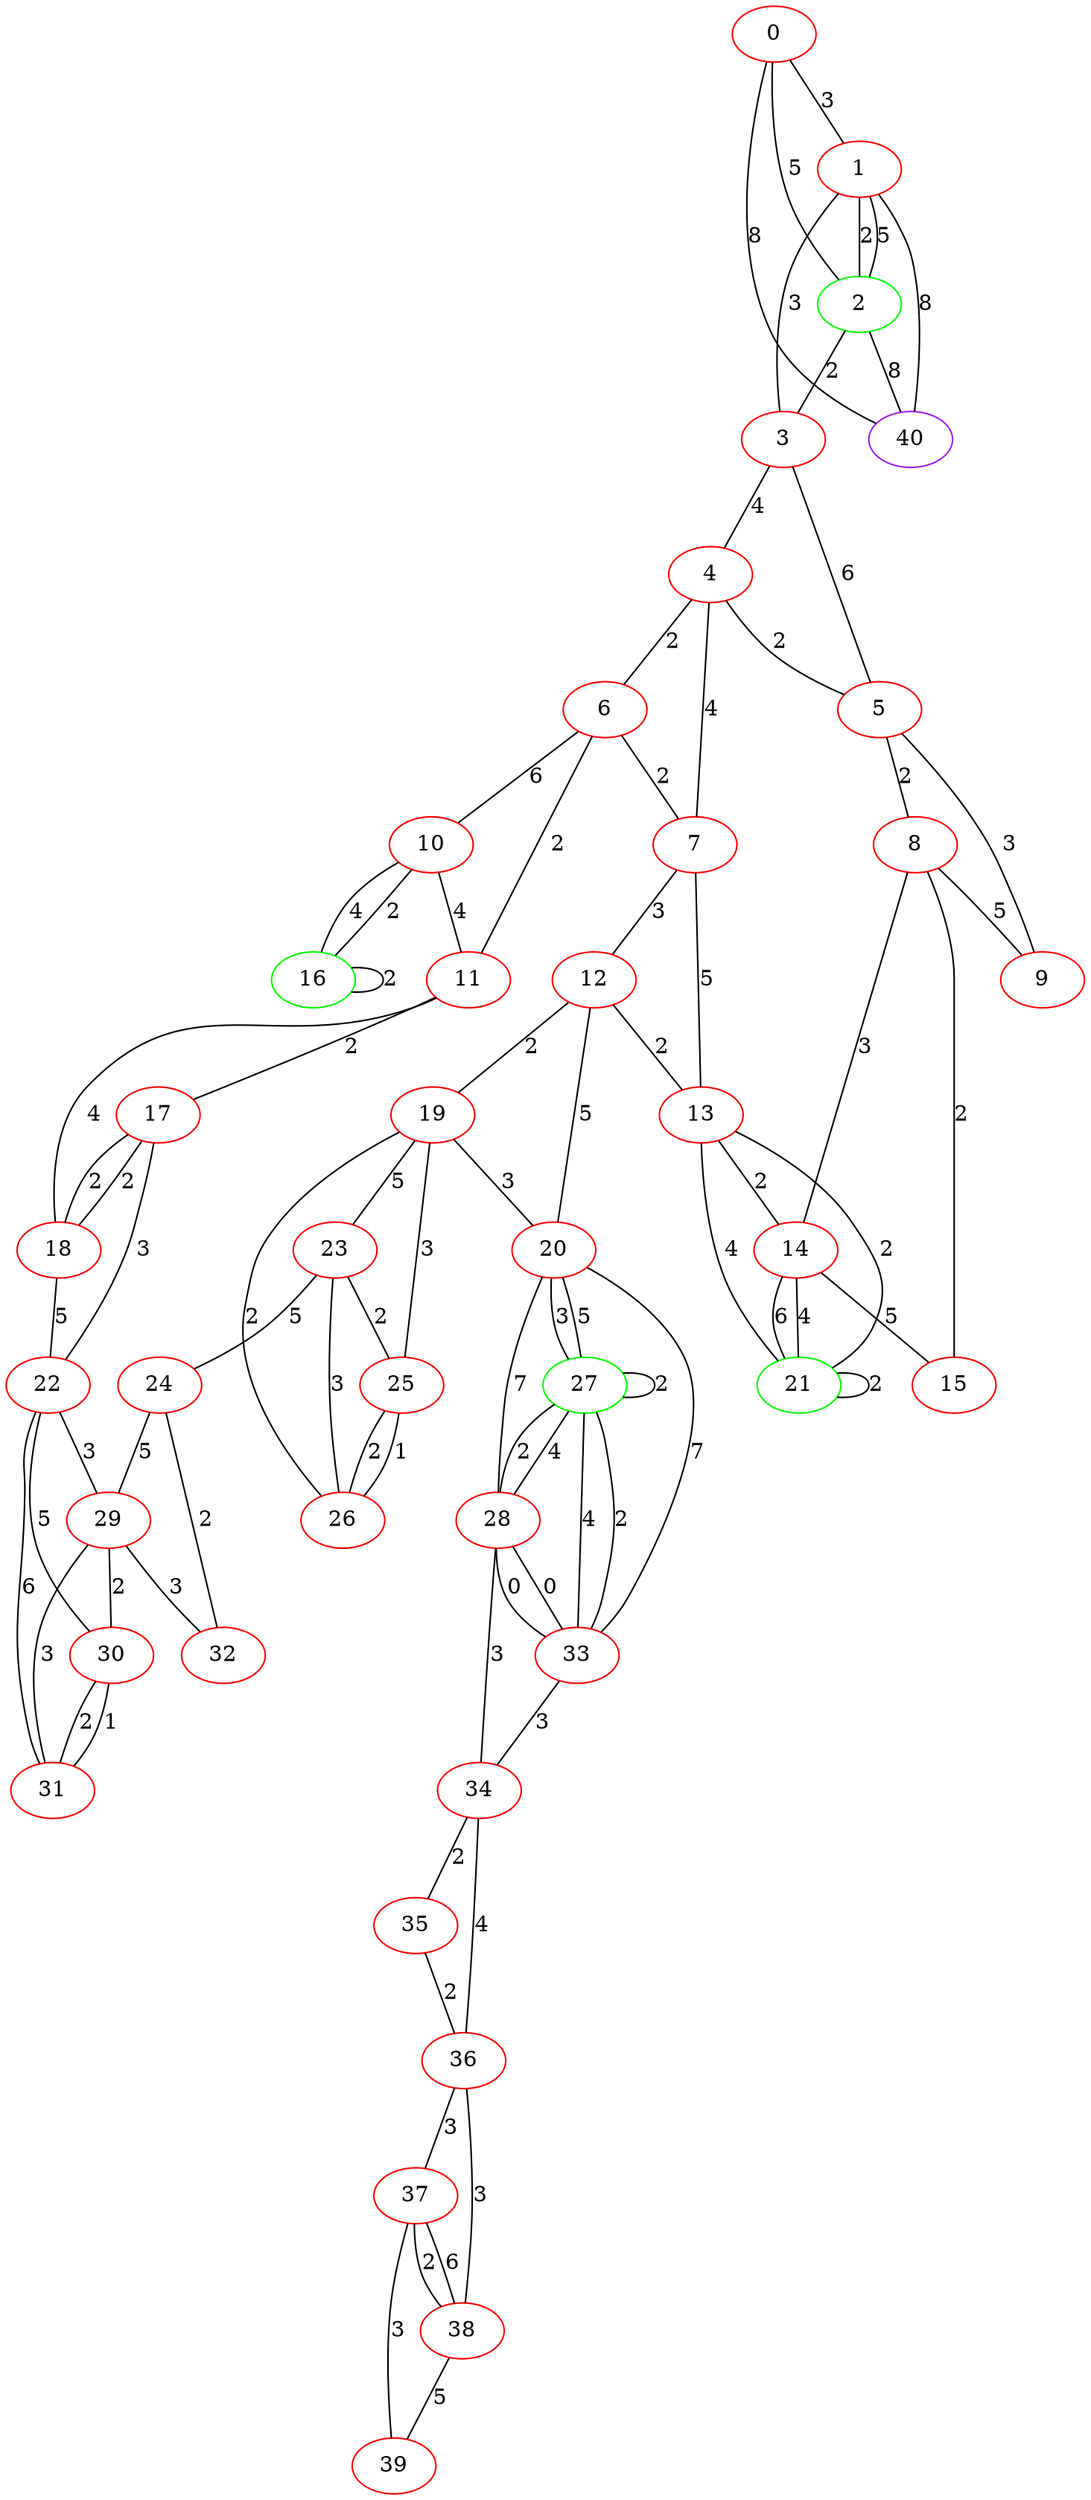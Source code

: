 graph "" {
0 [color=red, weight=1];
1 [color=red, weight=1];
2 [color=green, weight=2];
3 [color=red, weight=1];
4 [color=red, weight=1];
5 [color=red, weight=1];
6 [color=red, weight=1];
7 [color=red, weight=1];
8 [color=red, weight=1];
9 [color=red, weight=1];
10 [color=red, weight=1];
11 [color=red, weight=1];
12 [color=red, weight=1];
13 [color=red, weight=1];
14 [color=red, weight=1];
15 [color=red, weight=1];
16 [color=green, weight=2];
17 [color=red, weight=1];
18 [color=red, weight=1];
19 [color=red, weight=1];
20 [color=red, weight=1];
21 [color=green, weight=2];
22 [color=red, weight=1];
23 [color=red, weight=1];
24 [color=red, weight=1];
25 [color=red, weight=1];
26 [color=red, weight=1];
27 [color=green, weight=2];
28 [color=red, weight=1];
29 [color=red, weight=1];
30 [color=red, weight=1];
31 [color=red, weight=1];
32 [color=red, weight=1];
33 [color=red, weight=1];
34 [color=red, weight=1];
35 [color=red, weight=1];
36 [color=red, weight=1];
37 [color=red, weight=1];
38 [color=red, weight=1];
39 [color=red, weight=1];
40 [color=purple, weight=4];
0 -- 40  [key=0, label=8];
0 -- 1  [key=0, label=3];
0 -- 2  [key=0, label=5];
1 -- 40  [key=0, label=8];
1 -- 2  [key=0, label=2];
1 -- 2  [key=1, label=5];
1 -- 3  [key=0, label=3];
2 -- 3  [key=0, label=2];
2 -- 40  [key=0, label=8];
3 -- 4  [key=0, label=4];
3 -- 5  [key=0, label=6];
4 -- 5  [key=0, label=2];
4 -- 6  [key=0, label=2];
4 -- 7  [key=0, label=4];
5 -- 8  [key=0, label=2];
5 -- 9  [key=0, label=3];
6 -- 10  [key=0, label=6];
6 -- 11  [key=0, label=2];
6 -- 7  [key=0, label=2];
7 -- 12  [key=0, label=3];
7 -- 13  [key=0, label=5];
8 -- 9  [key=0, label=5];
8 -- 14  [key=0, label=3];
8 -- 15  [key=0, label=2];
10 -- 16  [key=0, label=4];
10 -- 16  [key=1, label=2];
10 -- 11  [key=0, label=4];
11 -- 17  [key=0, label=2];
11 -- 18  [key=0, label=4];
12 -- 19  [key=0, label=2];
12 -- 20  [key=0, label=5];
12 -- 13  [key=0, label=2];
13 -- 21  [key=0, label=2];
13 -- 21  [key=1, label=4];
13 -- 14  [key=0, label=2];
14 -- 21  [key=0, label=4];
14 -- 21  [key=1, label=6];
14 -- 15  [key=0, label=5];
16 -- 16  [key=0, label=2];
17 -- 18  [key=0, label=2];
17 -- 18  [key=1, label=2];
17 -- 22  [key=0, label=3];
18 -- 22  [key=0, label=5];
19 -- 20  [key=0, label=3];
19 -- 26  [key=0, label=2];
19 -- 25  [key=0, label=3];
19 -- 23  [key=0, label=5];
20 -- 27  [key=0, label=3];
20 -- 27  [key=1, label=5];
20 -- 28  [key=0, label=7];
20 -- 33  [key=0, label=7];
21 -- 21  [key=0, label=2];
22 -- 29  [key=0, label=3];
22 -- 30  [key=0, label=5];
22 -- 31  [key=0, label=6];
23 -- 24  [key=0, label=5];
23 -- 25  [key=0, label=2];
23 -- 26  [key=0, label=3];
24 -- 32  [key=0, label=2];
24 -- 29  [key=0, label=5];
25 -- 26  [key=0, label=1];
25 -- 26  [key=1, label=2];
27 -- 28  [key=0, label=4];
27 -- 28  [key=1, label=2];
27 -- 27  [key=0, label=2];
27 -- 33  [key=0, label=4];
27 -- 33  [key=1, label=2];
28 -- 33  [key=0, label=0];
28 -- 33  [key=1, label=0];
28 -- 34  [key=0, label=3];
29 -- 32  [key=0, label=3];
29 -- 30  [key=0, label=2];
29 -- 31  [key=0, label=3];
30 -- 31  [key=0, label=2];
30 -- 31  [key=1, label=1];
33 -- 34  [key=0, label=3];
34 -- 35  [key=0, label=2];
34 -- 36  [key=0, label=4];
35 -- 36  [key=0, label=2];
36 -- 37  [key=0, label=3];
36 -- 38  [key=0, label=3];
37 -- 38  [key=0, label=2];
37 -- 38  [key=1, label=6];
37 -- 39  [key=0, label=3];
38 -- 39  [key=0, label=5];
}
